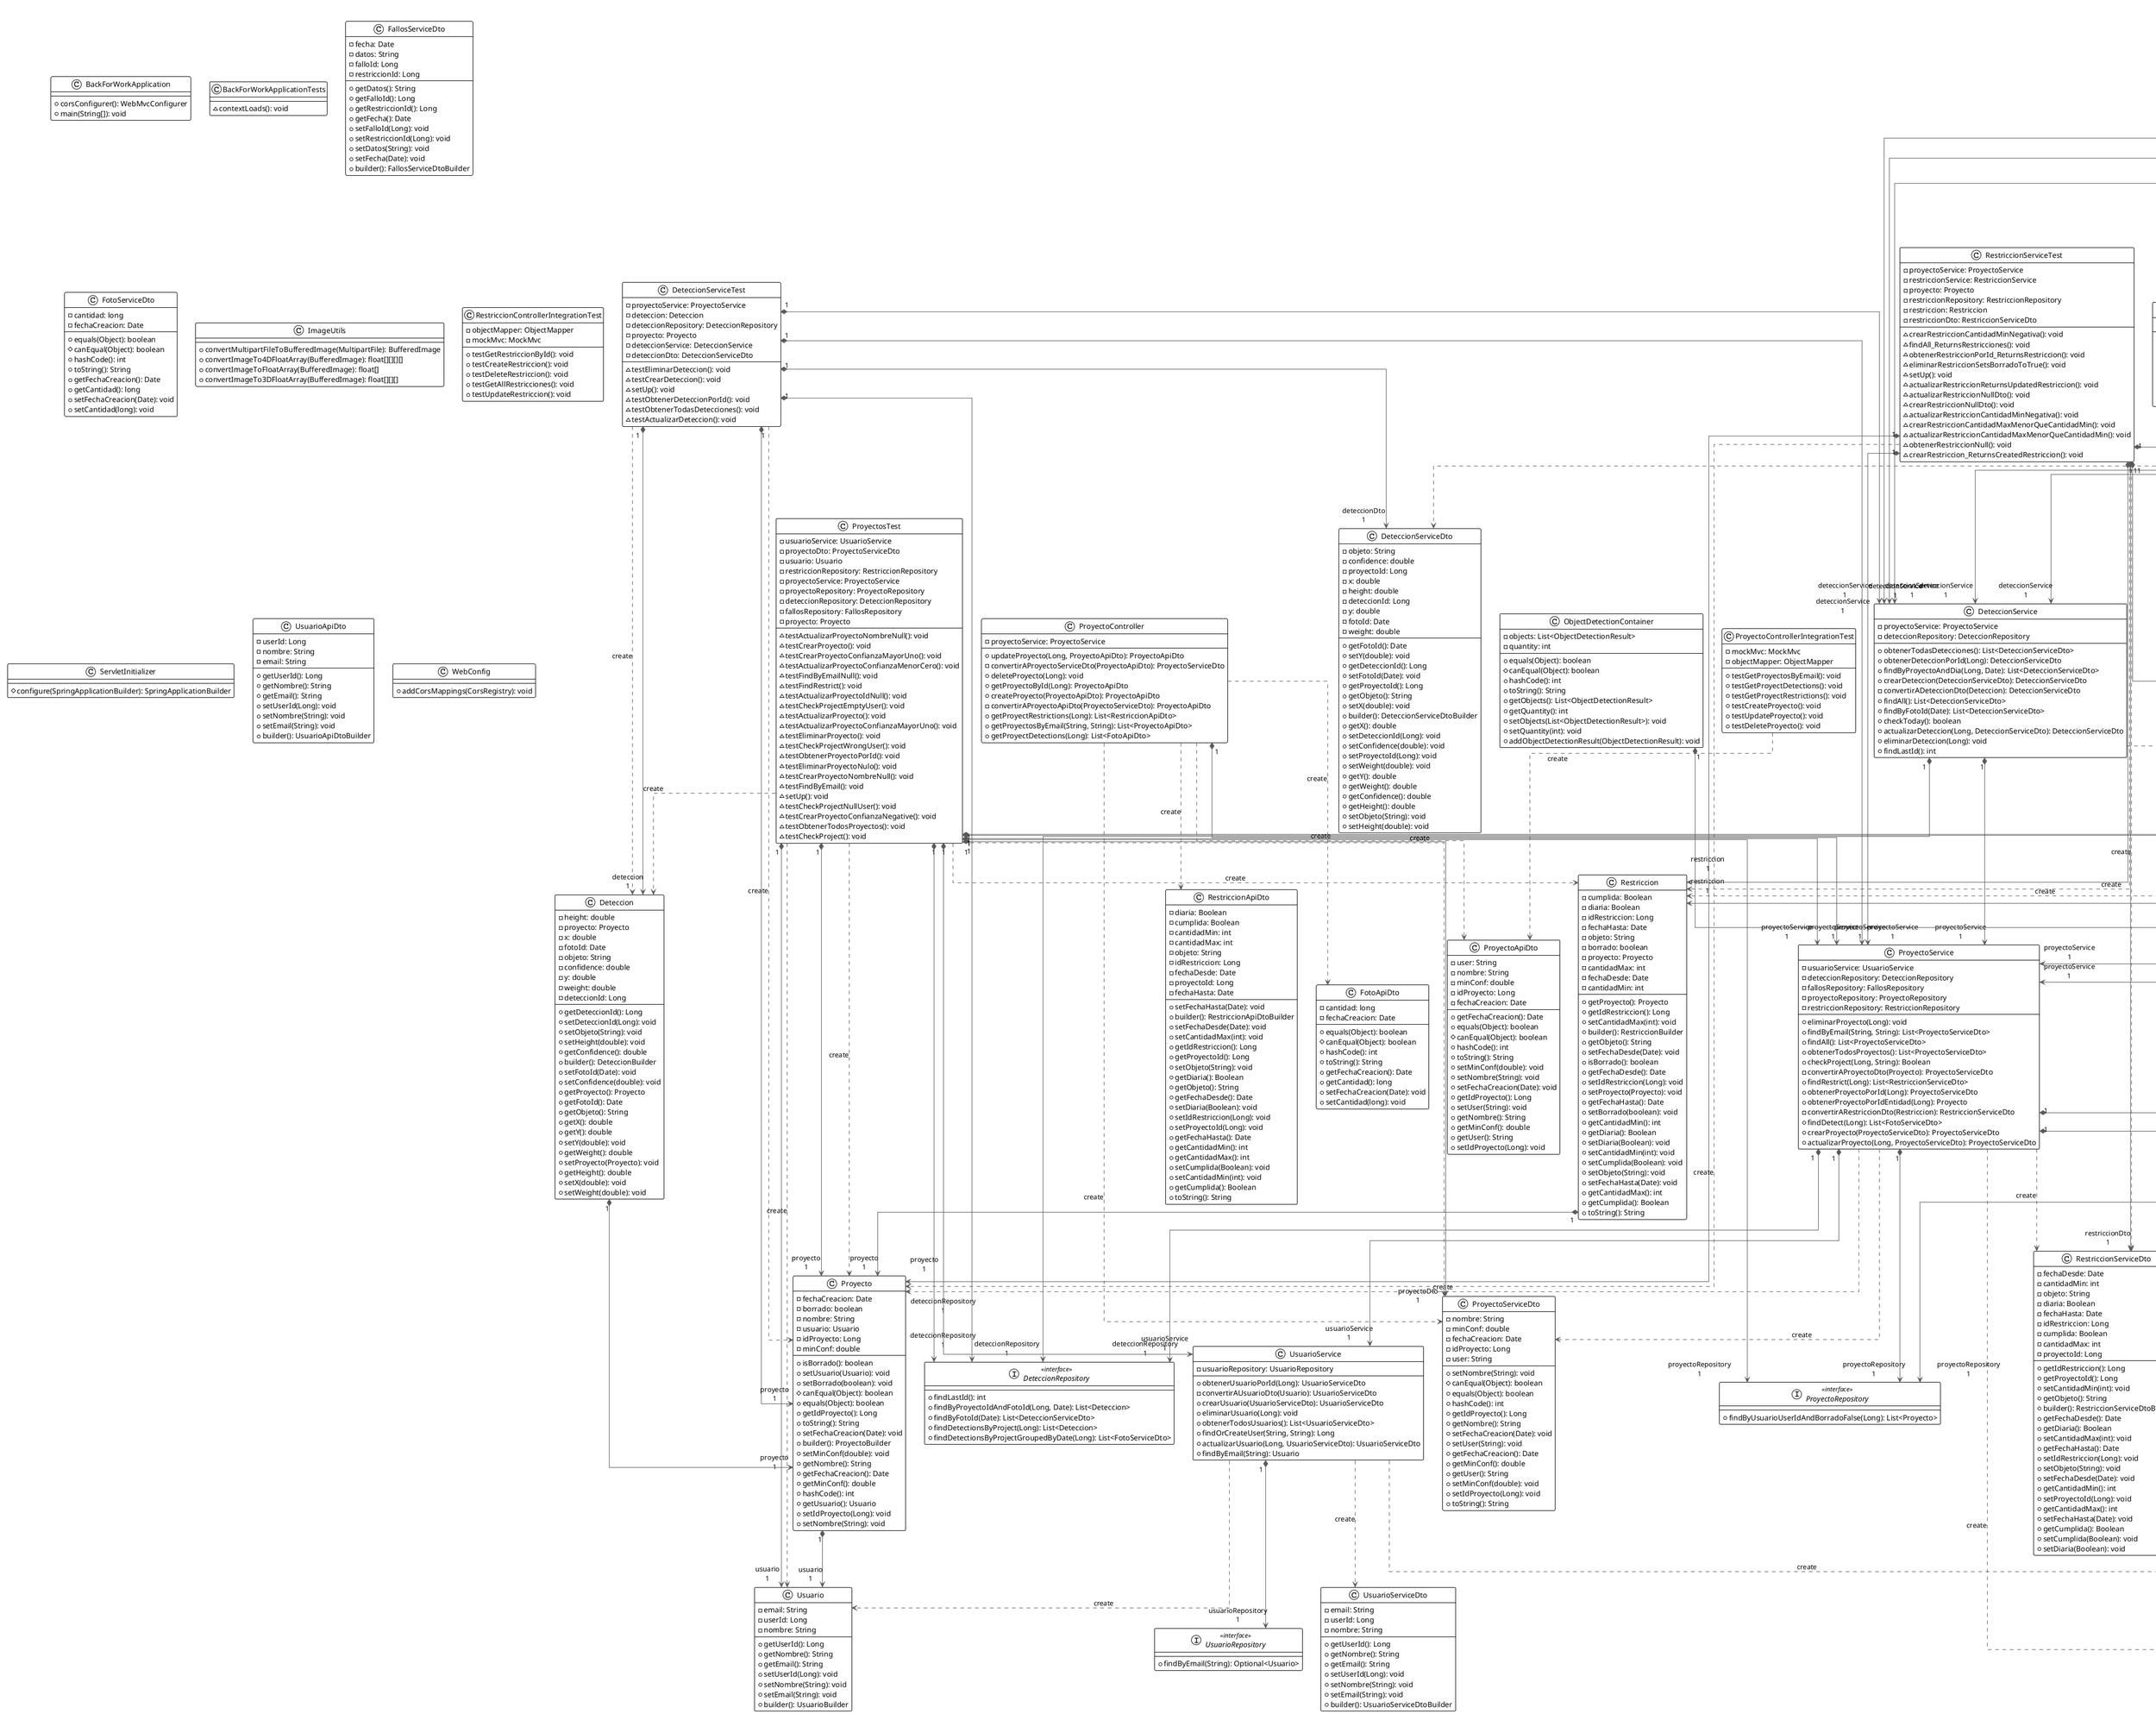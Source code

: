 @startuml

!theme plain
top to bottom direction
skinparam linetype ortho

class AnalisisReturnDto {
  - image: byte[]
  - detecciones: List<ObjectDetectionResult>
  + getDetecciones(): List<ObjectDetectionResult>
  + getImage(): byte[]
  + setDetecciones(List<ObjectDetectionResult>): void
  + setImage(byte[]): void
  + builder(): AnalisisReturnDtoBuilder
}
class AuthController {
  - tokenValidatorService: TokenValidatorService
  - proyectoService: ProyectoService
  + verifyToken(TokenRequestDto): TokenRequestDto
  + getProyectosByEmail(Long, String): Boolean
}
class BackForWorkApplication {
  + corsConfigurer(): WebMvcConfigurer
  + main(String[]): void
}
class BackForWorkApplicationTests {
  ~ contextLoads(): void
}
class Deteccion {
  - height: double
  - proyecto: Proyecto
  - x: double
  - fotoId: Date
  - objeto: String
  - confidence: double
  - y: double
  - weight: double
  - deteccionId: Long
  + getDeteccionId(): Long
  + setDeteccionId(Long): void
  + setObjeto(String): void
  + setHeight(double): void
  + getConfidence(): double
  + builder(): DeteccionBuilder
  + setFotoId(Date): void
  + setConfidence(double): void
  + getProyecto(): Proyecto
  + getFotoId(): Date
  + getObjeto(): String
  + getX(): double
  + getY(): double
  + setY(double): void
  + getWeight(): double
  + setProyecto(Proyecto): void
  + getHeight(): double
  + setX(double): void
  + setWeight(double): void
}
class DeteccionApiDto {
  - objeto: String
  - y: double
  - deteccionId: Long
  - x: double
  - fotoId: Date
  - proyectoId: Long
  - confidence: double
  - weight: double
  - height: double
  + getObjeto(): String
  + getDeteccionId(): Long
  + getConfidence(): double
  + setObjeto(String): void
  + setHeight(double): void
  + builder(): DeteccionApiDtoBuilder
  + getProyectoId(): Long
  + setFotoId(Date): void
  + setWeight(double): void
  + setConfidence(double): void
  + setY(double): void
  + getFotoId(): Date
  + getX(): double
  + getY(): double
  + setDeteccionId(Long): void
  + setX(double): void
  + setProyectoId(Long): void
  + getWeight(): double
  + getHeight(): double
}
class DeteccionController {
  - deteccionService: DeteccionService
  + updateDeteccion(Long, DeteccionApiDto): DeteccionApiDto
  + deleteDeteccion(Long): void
  - convertirADeteccionApiDto(DeteccionServiceDto): DeteccionApiDto
  + getDeteccionesByProyectoAndDia(Long, Date): List<DeteccionApiDto>
  + getDeteccionById(Long): DeteccionApiDto
  - convertirADeteccionServiceDto(DeteccionApiDto): DeteccionServiceDto
  + getAllDetecciones(): List<DeteccionApiDto>
  + createDeteccion(DeteccionApiDto): DeteccionApiDto
  + getDetectionsByFotoId(Date): List<DeteccionApiDto>
}
interface DeteccionRepository << interface >> {
  + findLastId(): int
  + findByProyectoIdAndFotoId(Long, Date): List<Deteccion>
  + findByFotoId(Date): List<DeteccionServiceDto>
  + findDetectionsByProject(Long): List<Deteccion>
  + findDetectionsByProjectGroupedByDate(Long): List<FotoServiceDto>
}
class DeteccionService {
  - proyectoService: ProyectoService
  - deteccionRepository: DeteccionRepository
  + obtenerTodasDetecciones(): List<DeteccionServiceDto>
  + obtenerDeteccionPorId(Long): DeteccionServiceDto
  + findByProyectoAndDia(Long, Date): List<DeteccionServiceDto>
  + crearDeteccion(DeteccionServiceDto): DeteccionServiceDto
  - convertirADeteccionDto(Deteccion): DeteccionServiceDto
  + findAll(): List<DeteccionServiceDto>
  + findByFotoId(Date): List<DeteccionServiceDto>
  + checkToday(): boolean
  + actualizarDeteccion(Long, DeteccionServiceDto): DeteccionServiceDto
  + eliminarDeteccion(Long): void
  + findLastId(): int
}
class DeteccionServiceDto {
  - objeto: String
  - confidence: double
  - proyectoId: Long
  - x: double
  - height: double
  - deteccionId: Long
  - y: double
  - fotoId: Date
  - weight: double
  + getFotoId(): Date
  + setY(double): void
  + getDeteccionId(): Long
  + setFotoId(Date): void
  + getProyectoId(): Long
  + getObjeto(): String
  + setX(double): void
  + builder(): DeteccionServiceDtoBuilder
  + getX(): double
  + setDeteccionId(Long): void
  + setConfidence(double): void
  + setProyectoId(Long): void
  + setWeight(double): void
  + getY(): double
  + getWeight(): double
  + getConfidence(): double
  + getHeight(): double
  + setObjeto(String): void
  + setHeight(double): void
}
class DeteccionServiceTest {
  - proyectoService: ProyectoService
  - deteccion: Deteccion
  - deteccionRepository: DeteccionRepository
  - proyecto: Proyecto
  - deteccionService: DeteccionService
  - deteccionDto: DeteccionServiceDto
  ~ testEliminarDeteccion(): void
  ~ testCrearDeteccion(): void
  ~ setUp(): void
  ~ testObtenerDeteccionPorId(): void
  ~ testObtenerTodasDetecciones(): void
  ~ testActualizarDeteccion(): void
}
class Fallo {
  - datos: String
  - fecha: Date
  - restriccion: Restriccion
  - falloId: Long
  + getRestriccion(): Restriccion
  + getFalloId(): Long
  + getDatos(): String
  + getFecha(): Date
  + setFalloId(Long): void
  + setRestriccion(Restriccion): void
  + setDatos(String): void
  + setFecha(Date): void
  + builder(): FalloBuilder
}
class FallosApiDto {
  - falloId: Long
  - datos: String
  - restriccionId: Long
  - fecha: Date
  + getFalloId(): Long
  + getRestriccionId(): Long
  + getDatos(): String
  + getFecha(): Date
  + setFalloId(Long): void
  + setRestriccionId(Long): void
  + setDatos(String): void
  + setFecha(Date): void
  + builder(): FallosApiDtoBuilder
}
class FallosController {
  - fallosService: FallosService
  + getProyectosByEmail(Long): List<FallosApiDto>
  + deleteFallo(Long): boolean
  - convertirApiDto(FallosServiceDto): FallosApiDto
}
class FallosControllerIntegrationTest {
  - mockMvc: MockMvc
  - fallosService: FallosService
  + testDeleteFallo(): void
  ~ setUp(): void
  + testGetFallosByRestriccion(): void
}
interface FallosRepository << interface >> {
  + findByRestriccion(Long): List<Fallo>
}
class FallosService {
  - fallosRepository: FallosRepository
  - restriccionRepository: RestriccionRepository
  + obtenerFalloPorId(Long): FallosServiceDto
  + eliminarFallo(Long): void
  - convertirAFallosDto(Fallo): FallosServiceDto
  + actualizarFallo(Long, FallosServiceDto): FallosServiceDto
  + crearFallo(FallosServiceDto): FallosServiceDto
  + obtenerTodosFallos(): List<FallosServiceDto>
  + obtenerTodosFallosRes(Long): List<FallosServiceDto>
}
class FallosServiceDto {
  - fecha: Date
  - datos: String
  - falloId: Long
  - restriccionId: Long
  + getDatos(): String
  + getFalloId(): Long
  + getRestriccionId(): Long
  + getFecha(): Date
  + setFalloId(Long): void
  + setRestriccionId(Long): void
  + setDatos(String): void
  + setFecha(Date): void
  + builder(): FallosServiceDtoBuilder
}
class FotoApiDto {
  - cantidad: long
  - fechaCreacion: Date
  + equals(Object): boolean
  # canEqual(Object): boolean
  + hashCode(): int
  + toString(): String
  + getFechaCreacion(): Date
  + getCantidad(): long
  + setFechaCreacion(Date): void
  + setCantidad(long): void
}
class FotoServiceDto {
  - cantidad: long
  - fechaCreacion: Date
  + equals(Object): boolean
  # canEqual(Object): boolean
  + hashCode(): int
  + toString(): String
  + getFechaCreacion(): Date
  + getCantidad(): long
  + setFechaCreacion(Date): void
  + setCantidad(long): void
}
class ImageUtils {
  + convertMultipartFileToBufferedImage(MultipartFile): BufferedImage
  + convertImageTo4DFloatArray(BufferedImage): float[][][][]
  + convertImageToFloatArray(BufferedImage): float[]
  + convertImageTo3DFloatArray(BufferedImage): float[][][]
}
class InvalidParameterException
class ObjectDetectionContainer {
  - objects: List<ObjectDetectionResult>
  - quantity: int
  + equals(Object): boolean
  # canEqual(Object): boolean
  + hashCode(): int
  + toString(): String
  + getObjects(): List<ObjectDetectionResult>
  + getQuantity(): int
  + setObjects(List<ObjectDetectionResult>): void
  + setQuantity(int): void
  + addObjectDetectionResult(ObjectDetectionResult): void
}
class ObjectDetectionController {
  - obj: ObjectDetectionService
  - deteccionService: DeteccionService
  + detectObjects(): List<ObjectPruebaDto>
  + getDetectionImage(MultipartFile, Long): AnalisisReturnDto
  - performObjectDetection(MultipartFile, Long): ObjetoImagen
  + detectObjects(MultipartFile, Long): ObjetoImagen
}
class ObjectDetectionControllerIntegrationTest {
  - mockMvc: MockMvc
  - objectDetectionService: ObjectDetectionService
  - deteccionService: DeteccionService
  ~ setUp(): void
  + testDetectObjectsEndpoint(): void
}
class ObjectDetectionResult {
  - y: double
  - height: double
  - idDeteccion: int
  - weight: double
  - x: double
  - confidence: double
  - label: String
  + equals(Object): boolean
  # canEqual(Object): boolean
  + setX(double): void
  + setHeight(double): void
  + setConfidence(double): void
  + setIdDeteccion(int): void
  + getIdDeteccion(): int
  + setLabel(String): void
  + hashCode(): int
  + toString(): String
  + getX(): double
  + setWeight(double): void
  + getY(): double
  + getLabel(): String
  + getWeight(): double
  + getConfidence(): double
  + setY(double): void
  + getHeight(): double
}
class ObjectDetectionService {
  - fallosRepository: FallosRepository
  - proyectoRepository: ProyectoRepository
  - imagen: BufferedImage
  - deteccionService: DeteccionService
  - restriccionRepository: RestriccionRepository
  - minConfig: double
  - idDeteccion: int
  + performVehicleDetection(MultipartFile, Long): List<ObjectDetectionResult>
  + performPalletDetection(MultipartFile, Long): List<ObjectDetectionResult>
  + performMontacargaDetection(MultipartFile, Long): List<ObjectDetectionResult>
  - calcularIoU(float[], float[]): float
  + performCamionDetection(MultipartFile, Long): List<ObjectDetectionResult>
  - maxConfidence(float, float): float
  + performConeDetection(MultipartFile, Long): List<ObjectDetectionResult>
  + performTuboDetection(MultipartFile, Long): List<ObjectDetectionResult>
  + performTaladroDeteccion(MultipartFile, Long): List<ObjectDetectionResult>
  + performAllDetections(MultipartFile, Long): ObjetoImagen
  + performPersonaDetection(MultipartFile, Long): List<ObjectDetectionResult>
  + encodeImageToBase64(BufferedImage): String?
  + performAllDetectionsAndReturnImage(MultipartFile, Long): AnalisisReturnDto
  + performPalaDetection(MultipartFile, Long): List<ObjectDetectionResult>
  - checkRestricciones(Long, List<ObjectDetectionResult>): String
  + resizeImage(BufferedImage, int, int): BufferedImage
  + performEstacionDetection(MultipartFile, Long): List<ObjectDetectionResult>
}
class ObjectDetectionServiceTest {
  - mockCamionImageFile: MockMultipartFile
  - deteccionService: DeteccionService
  - mockMontacargasImageFile: MockMultipartFile
  - mockObreroImageFile: MockMultipartFile
  - mockConeImageFile: MockMultipartFile
  - mockEstacionImageFile: MockMultipartFile
  - mockPalletImageFile: MockMultipartFile
  - detectionService: ObjectDetectionService
  ~ testPerformPalletDetection(): void
  - loadMockMultipartFile(String): MockMultipartFile
  ~ testPerformConeDetection(): void
  ~ testPerformObreroDetection(): void
  ~ setUp(): void
  ~ testPerformForkLiftDetection(): void
  ~ testPerformEstacionDetection(): void
  ~ testPerformVehicleDetection(): void
}
class ObjectPruebaDto {
  ~ nombre: String
  ~ apellido: String
  + equals(Object): boolean
  # canEqual(Object): boolean
  + hashCode(): int
  + toString(): String
  + getNombre(): String
  + getApellido(): String
  + setNombre(String): void
  + setApellido(String): void
}
class ObjetoImagen {
  - objetos: List<ObjectDetectionResult>
  - fallos: String
  - image: String
  + getObjetos(): List<ObjectDetectionResult>
  + getImage(): String
  + getFallos(): String
  + setObjetos(List<ObjectDetectionResult>): void
  + setImage(String): void
  + setFallos(String): void
  + builder(): ObjetoImagenBuilder
}
class Proyecto {
  - fechaCreacion: Date
  - borrado: boolean
  - nombre: String
  - usuario: Usuario
  - idProyecto: Long
  - minConf: double
  + isBorrado(): boolean
  + setUsuario(Usuario): void
  + setBorrado(boolean): void
  # canEqual(Object): boolean
  + equals(Object): boolean
  + getIdProyecto(): Long
  + toString(): String
  + setFechaCreacion(Date): void
  + builder(): ProyectoBuilder
  + setMinConf(double): void
  + getNombre(): String
  + getFechaCreacion(): Date
  + getMinConf(): double
  + hashCode(): int
  + getUsuario(): Usuario
  + setIdProyecto(Long): void
  + setNombre(String): void
}
class ProyectoApiDto {
  - user: String
  - nombre: String
  - minConf: double
  - idProyecto: Long
  - fechaCreacion: Date
  + getFechaCreacion(): Date
  + equals(Object): boolean
  # canEqual(Object): boolean
  + hashCode(): int
  + toString(): String
  + setMinConf(double): void
  + setNombre(String): void
  + setFechaCreacion(Date): void
  + getIdProyecto(): Long
  + setUser(String): void
  + getNombre(): String
  + getMinConf(): double
  + getUser(): String
  + setIdProyecto(Long): void
}
class ProyectoController {
  - proyectoService: ProyectoService
  + updateProyecto(Long, ProyectoApiDto): ProyectoApiDto
  - convertirAProyectoServiceDto(ProyectoApiDto): ProyectoServiceDto
  + deleteProyecto(Long): void
  + getProyectoById(Long): ProyectoApiDto
  + createProyecto(ProyectoApiDto): ProyectoApiDto
  - convertirAProyectoApiDto(ProyectoServiceDto): ProyectoApiDto
  + getProyectRestrictions(Long): List<RestriccionApiDto>
  + getProyectosByEmail(String, String): List<ProyectoApiDto>
  + getProyectDetections(Long): List<FotoApiDto>
}
class ProyectoControllerIntegrationTest {
  - mockMvc: MockMvc
  - objectMapper: ObjectMapper
  + testGetProyectosByEmail(): void
  + testGetProyectDetections(): void
  + testGetProyectRestrictions(): void
  + testCreateProyecto(): void
  + testUpdateProyecto(): void
  + testDeleteProyecto(): void
}
interface ProyectoRepository << interface >> {
  + findByUsuarioUserIdAndBorradoFalse(Long): List<Proyecto>
}
class ProyectoService {
  - usuarioService: UsuarioService
  - deteccionRepository: DeteccionRepository
  - fallosRepository: FallosRepository
  - proyectoRepository: ProyectoRepository
  - restriccionRepository: RestriccionRepository
  + eliminarProyecto(Long): void
  + findByEmail(String, String): List<ProyectoServiceDto>
  + findAll(): List<ProyectoServiceDto>
  + obtenerTodosProyectos(): List<ProyectoServiceDto>
  + checkProject(Long, String): Boolean
  - convertirAProyectoDto(Proyecto): ProyectoServiceDto
  + findRestrict(Long): List<RestriccionServiceDto>
  + obtenerProyectoPorId(Long): ProyectoServiceDto
  + obtenerProyectoPorIdEntidad(Long): Proyecto
  - convertirARestriccionDto(Restriccion): RestriccionServiceDto
  + findDetect(Long): List<FotoServiceDto>
  + crearProyecto(ProyectoServiceDto): ProyectoServiceDto
  + actualizarProyecto(Long, ProyectoServiceDto): ProyectoServiceDto
}
class ProyectoServiceDto {
  - nombre: String
  - minConf: double
  - fechaCreacion: Date
  - idProyecto: Long
  - user: String
  + setNombre(String): void
  # canEqual(Object): boolean
  + equals(Object): boolean
  + hashCode(): int
  + getIdProyecto(): Long
  + getNombre(): String
  + setFechaCreacion(Date): void
  + setUser(String): void
  + getFechaCreacion(): Date
  + getMinConf(): double
  + getUser(): String
  + setMinConf(double): void
  + setIdProyecto(Long): void
  + toString(): String
}
class ProyectosTest {
  - usuarioService: UsuarioService
  - proyectoDto: ProyectoServiceDto
  - usuario: Usuario
  - restriccionRepository: RestriccionRepository
  - proyectoService: ProyectoService
  - proyectoRepository: ProyectoRepository
  - deteccionRepository: DeteccionRepository
  - fallosRepository: FallosRepository
  - proyecto: Proyecto
  ~ testActualizarProyectoNombreNull(): void
  ~ testCrearProyecto(): void
  ~ testCrearProyectoConfianzaMayorUno(): void
  ~ testActualizarProyectoConfianzaMenorCero(): void
  ~ testFindByEmailNull(): void
  ~ testFindRestrict(): void
  ~ testActualizarProyectoIdNull(): void
  ~ testCheckProjectEmptyUser(): void
  ~ testActualizarProyecto(): void
  ~ testActualizarProyectoConfianzaMayorUno(): void
  ~ testEliminarProyecto(): void
  ~ testCheckProjectWrongUser(): void
  ~ testObtenerProyectoPorId(): void
  ~ testEliminarProyectoNulo(): void
  ~ testCrearProyectoNombreNull(): void
  ~ testFindByEmail(): void
  ~ setUp(): void
  ~ testCheckProjectNullUser(): void
  ~ testCrearProyectoConfianzaNegative(): void
  ~ testObtenerTodosProyectos(): void
  ~ testCheckProject(): void
}
class Restriccion {
  - cumplida: Boolean
  - diaria: Boolean
  - idRestriccion: Long
  - fechaHasta: Date
  - objeto: String
  - borrado: boolean
  - proyecto: Proyecto
  - cantidadMax: int
  - fechaDesde: Date
  - cantidadMin: int
  + getProyecto(): Proyecto
  + getIdRestriccion(): Long
  + setCantidadMax(int): void
  + builder(): RestriccionBuilder
  + getObjeto(): String
  + setFechaDesde(Date): void
  + isBorrado(): boolean
  + getFechaDesde(): Date
  + setIdRestriccion(Long): void
  + setProyecto(Proyecto): void
  + getFechaHasta(): Date
  + setBorrado(boolean): void
  + getCantidadMin(): int
  + getDiaria(): Boolean
  + setDiaria(Boolean): void
  + setCantidadMin(int): void
  + setCumplida(Boolean): void
  + setObjeto(String): void
  + setFechaHasta(Date): void
  + getCantidadMax(): int
  + getCumplida(): Boolean
  + toString(): String
}
class RestriccionApiDto {
  - diaria: Boolean
  - cumplida: Boolean
  - cantidadMin: int
  - cantidadMax: int
  - objeto: String
  - idRestriccion: Long
  - fechaDesde: Date
  - proyectoId: Long
  - fechaHasta: Date
  + setFechaHasta(Date): void
  + builder(): RestriccionApiDtoBuilder
  + setFechaDesde(Date): void
  + setCantidadMax(int): void
  + getIdRestriccion(): Long
  + getProyectoId(): Long
  + setObjeto(String): void
  + getDiaria(): Boolean
  + getObjeto(): String
  + getFechaDesde(): Date
  + setDiaria(Boolean): void
  + setIdRestriccion(Long): void
  + setProyectoId(Long): void
  + getFechaHasta(): Date
  + getCantidadMin(): int
  + getCantidadMax(): int
  + setCumplida(Boolean): void
  + setCantidadMin(int): void
  + getCumplida(): Boolean
  + toString(): String
}
class RestriccionController {
  - restriccionService: RestriccionService
  + getRestriccionById(Long): RestriccionApiDto
  + createRestriccion(RestriccionApiDto): RestriccionApiDto
  + getAllRestricciones(): List<RestriccionApiDto>
  + updateRestriccion(Long, RestriccionApiDto): RestriccionApiDto
  + deleteRestriccion(Long): void
  - convertirARestriccionApiDto(RestriccionServiceDto): RestriccionApiDto
  - convertirARestriccionServiceDto(RestriccionApiDto): RestriccionServiceDto
}
class RestriccionControllerIntegrationTest {
  - objectMapper: ObjectMapper
  - mockMvc: MockMvc
  + testGetRestriccionById(): void
  + testCreateRestriccion(): void
  + testDeleteRestriccion(): void
  + testGetAllRestricciones(): void
  + testUpdateRestriccion(): void
}
interface RestriccionRepository << interface >> {
  + findRestrictionsByProjectEntity(Long): List<Restriccion>
  + findRestrictionsByProject(Long): List<RestriccionServiceDto>
  + findRestrictionsByProjectDaily(Long): List<Restriccion>
}
class RestriccionService {
  - restriccionRepository: RestriccionRepository
  - proyectoService: ProyectoService
  - convertirARestriccionDto(Restriccion): RestriccionServiceDto
  + actualizarRestriccion(Long, RestriccionServiceDto): RestriccionServiceDto
  + eliminarRestriccion(Long): void
  + findAll(): List<RestriccionServiceDto>
  + obtenerRestriccionPorId(Long): RestriccionServiceDto
  + crearRestriccion(RestriccionServiceDto): RestriccionServiceDto
}
class RestriccionServiceDto {
  - fechaDesde: Date
  - cantidadMin: int
  - objeto: String
  - diaria: Boolean
  - fechaHasta: Date
  - idRestriccion: Long
  - cumplida: Boolean
  - cantidadMax: int
  - proyectoId: Long
  + getIdRestriccion(): Long
  + getProyectoId(): Long
  + setCantidadMin(int): void
  + getObjeto(): String
  + builder(): RestriccionServiceDtoBuilder
  + getFechaDesde(): Date
  + getDiaria(): Boolean
  + setCantidadMax(int): void
  + getFechaHasta(): Date
  + setIdRestriccion(Long): void
  + setObjeto(String): void
  + setFechaDesde(Date): void
  + getCantidadMin(): int
  + setProyectoId(Long): void
  + getCantidadMax(): int
  + setFechaHasta(Date): void
  + getCumplida(): Boolean
  + setCumplida(Boolean): void
  + setDiaria(Boolean): void
}
class RestriccionServiceTest {
  - proyectoService: ProyectoService
  - restriccionService: RestriccionService
  - proyecto: Proyecto
  - restriccionRepository: RestriccionRepository
  - restriccion: Restriccion
  - restriccionDto: RestriccionServiceDto
  ~ crearRestriccionCantidadMinNegativa(): void
  ~ findAll_ReturnsRestricciones(): void
  ~ obtenerRestriccionPorId_ReturnsRestriccion(): void
  ~ eliminarRestriccionSetsBorradoToTrue(): void
  ~ setUp(): void
  ~ actualizarRestriccionReturnsUpdatedRestriccion(): void
  ~ actualizarRestriccionNullDto(): void
  ~ crearRestriccionNullDto(): void
  ~ actualizarRestriccionCantidadMinNegativa(): void
  ~ crearRestriccionCantidadMaxMenorQueCantidadMin(): void
  ~ actualizarRestriccionCantidadMaxMenorQueCantidadMin(): void
  ~ obtenerRestriccionNull(): void
  ~ crearRestriccion_ReturnsCreatedRestriccion(): void
}
class ServletInitializer {
  # configure(SpringApplicationBuilder): SpringApplicationBuilder
}
class TokenRequestDto {
  - token: String
  + equals(Object): boolean
  # canEqual(Object): boolean
  + hashCode(): int
  + toString(): String
  + getToken(): String
  + setToken(String): void
}
class TokenValidatorService {
  - CLIENT_ID: String
  + verify(String): String
}
class Usuario {
  - email: String
  - userId: Long
  - nombre: String
  + getUserId(): Long
  + getNombre(): String
  + getEmail(): String
  + setUserId(Long): void
  + setNombre(String): void
  + setEmail(String): void
  + builder(): UsuarioBuilder
}
class UsuarioApiDto {
  - userId: Long
  - nombre: String
  - email: String
  + getUserId(): Long
  + getNombre(): String
  + getEmail(): String
  + setUserId(Long): void
  + setNombre(String): void
  + setEmail(String): void
  + builder(): UsuarioApiDtoBuilder
}
interface UsuarioRepository << interface >> {
  + findByEmail(String): Optional<Usuario>
}
class UsuarioService {
  - usuarioRepository: UsuarioRepository
  + obtenerUsuarioPorId(Long): UsuarioServiceDto
  - convertirAUsuarioDto(Usuario): UsuarioServiceDto
  + crearUsuario(UsuarioServiceDto): UsuarioServiceDto
  + eliminarUsuario(Long): void
  + obtenerTodosUsuarios(): List<UsuarioServiceDto>
  + findOrCreateUser(String, String): Long
  + actualizarUsuario(Long, UsuarioServiceDto): UsuarioServiceDto
  + findByEmail(String): Usuario
}
class UsuarioServiceDto {
  - email: String
  - userId: Long
  - nombre: String
  + getUserId(): Long
  + getNombre(): String
  + getEmail(): String
  + setUserId(Long): void
  + setNombre(String): void
  + setEmail(String): void
  + builder(): UsuarioServiceDtoBuilder
}
class WebConfig {
  + addCorsMappings(CorsRegistry): void
}

AnalisisReturnDto                        "1" *-[#595959,plain]-> "detecciones\n*" ObjectDetectionResult                    
AuthController                           "1" *-[#595959,plain]-> "proyectoService\n1" ProyectoService                          
AuthController                            -[#595959,dashed]->  TokenRequestDto                          : "«create»"
AuthController                           "1" *-[#595959,plain]-> "tokenValidatorService\n1" TokenValidatorService                    
Deteccion                                "1" *-[#595959,plain]-> "proyecto\n1" Proyecto                                 
DeteccionController                       -[#595959,dashed]->  DeteccionApiDto                          : "«create»"
DeteccionController                      "1" *-[#595959,plain]-> "deteccionService\n1" DeteccionService                         
DeteccionService                         "1" *-[#595959,plain]-> "deteccionRepository\n1" DeteccionRepository                      
DeteccionService                          -[#595959,dashed]->  InvalidParameterException                : "«create»"
DeteccionService                         "1" *-[#595959,plain]-> "proyectoService\n1" ProyectoService                          
DeteccionServiceTest                      -[#595959,dashed]->  Deteccion                                : "«create»"
DeteccionServiceTest                     "1" *-[#595959,plain]-> "deteccion\n1" Deteccion                                
DeteccionServiceTest                     "1" *-[#595959,plain]-> "deteccionRepository\n1" DeteccionRepository                      
DeteccionServiceTest                     "1" *-[#595959,plain]-> "deteccionService\n1" DeteccionService                         
DeteccionServiceTest                     "1" *-[#595959,plain]-> "deteccionDto\n1" DeteccionServiceDto                      
DeteccionServiceTest                      -[#595959,dashed]->  Proyecto                                 : "«create»"
DeteccionServiceTest                     "1" *-[#595959,plain]-> "proyecto\n1" Proyecto                                 
DeteccionServiceTest                     "1" *-[#595959,plain]-> "proyectoService\n1" ProyectoService                          
Fallo                                    "1" *-[#595959,plain]-> "restriccion\n1" Restriccion                              
FallosController                          -[#595959,dashed]->  FallosApiDto                             : "«create»"
FallosController                         "1" *-[#595959,plain]-> "fallosService\n1" FallosService                            
FallosControllerIntegrationTest          "1" *-[#595959,plain]-> "fallosService\n1" FallosService                            
FallosService                             -[#595959,dashed]->  Fallo                                    : "«create»"
FallosService                            "1" *-[#595959,plain]-> "fallosRepository\n1" FallosRepository                         
FallosService                             -[#595959,dashed]->  InvalidParameterException                : "«create»"
FallosService                            "1" *-[#595959,plain]-> "restriccionRepository\n1" RestriccionRepository                    
ObjectDetectionContainer                 "1" *-[#595959,plain]-> "objects\n*" ObjectDetectionResult                    
ObjectDetectionController                "1" *-[#595959,plain]-> "deteccionService\n1" DeteccionService                         
ObjectDetectionController                "1" *-[#595959,plain]-> "obj\n1" ObjectDetectionService                   
ObjectDetectionController                 -[#595959,dashed]->  ObjectPruebaDto                          : "«create»"
ObjectDetectionControllerIntegrationTest "1" *-[#595959,plain]-> "deteccionService\n1" DeteccionService                         
ObjectDetectionControllerIntegrationTest "1" *-[#595959,plain]-> "objectDetectionService\n1" ObjectDetectionService                   
ObjectDetectionService                    -[#595959,dashed]->  AnalisisReturnDto                        : "«create»"
ObjectDetectionService                   "1" *-[#595959,plain]-> "deteccionService\n1" DeteccionService                         
ObjectDetectionService                    -[#595959,dashed]->  DeteccionServiceDto                      : "«create»"
ObjectDetectionService                   "1" *-[#595959,plain]-> "fallosRepository\n1" FallosRepository                         
ObjectDetectionService                    -[#595959,dashed]->  ObjectDetectionResult                    : "«create»"
ObjectDetectionService                    -[#595959,dashed]->  ObjetoImagen                             : "«create»"
ObjectDetectionService                   "1" *-[#595959,plain]-> "proyectoRepository\n1" ProyectoRepository                       
ObjectDetectionService                   "1" *-[#595959,plain]-> "restriccionRepository\n1" RestriccionRepository                    
ObjectDetectionServiceTest               "1" *-[#595959,plain]-> "deteccionService\n1" DeteccionService                         
ObjectDetectionServiceTest               "1" *-[#595959,plain]-> "detectionService\n1" ObjectDetectionService                   
ObjetoImagen                             "1" *-[#595959,plain]-> "objetos\n*" ObjectDetectionResult                    
Proyecto                                 "1" *-[#595959,plain]-> "usuario\n1" Usuario                                  
ProyectoController                        -[#595959,dashed]->  FotoApiDto                               : "«create»"
ProyectoController                        -[#595959,dashed]->  ProyectoApiDto                           : "«create»"
ProyectoController                       "1" *-[#595959,plain]-> "proyectoService\n1" ProyectoService                          
ProyectoController                        -[#595959,dashed]->  ProyectoServiceDto                       : "«create»"
ProyectoController                        -[#595959,dashed]->  RestriccionApiDto                        : "«create»"
ProyectoControllerIntegrationTest         -[#595959,dashed]->  ProyectoApiDto                           : "«create»"
ProyectoService                          "1" *-[#595959,plain]-> "deteccionRepository\n1" DeteccionRepository                      
ProyectoService                          "1" *-[#595959,plain]-> "fallosRepository\n1" FallosRepository                         
ProyectoService                           -[#595959,dashed]->  InvalidParameterException                : "«create»"
ProyectoService                           -[#595959,dashed]->  Proyecto                                 : "«create»"
ProyectoService                          "1" *-[#595959,plain]-> "proyectoRepository\n1" ProyectoRepository                       
ProyectoService                           -[#595959,dashed]->  ProyectoServiceDto                       : "«create»"
ProyectoService                          "1" *-[#595959,plain]-> "restriccionRepository\n1" RestriccionRepository                    
ProyectoService                           -[#595959,dashed]->  RestriccionServiceDto                    : "«create»"
ProyectoService                          "1" *-[#595959,plain]-> "usuarioService\n1" UsuarioService                           
ProyectosTest                             -[#595959,dashed]->  Deteccion                                : "«create»"
ProyectosTest                            "1" *-[#595959,plain]-> "deteccionRepository\n1" DeteccionRepository                      
ProyectosTest                            "1" *-[#595959,plain]-> "fallosRepository\n1" FallosRepository                         
ProyectosTest                            "1" *-[#595959,plain]-> "proyecto\n1" Proyecto                                 
ProyectosTest                             -[#595959,dashed]->  Proyecto                                 : "«create»"
ProyectosTest                            "1" *-[#595959,plain]-> "proyectoRepository\n1" ProyectoRepository                       
ProyectosTest                            "1" *-[#595959,plain]-> "proyectoService\n1" ProyectoService                          
ProyectosTest                             -[#595959,dashed]->  ProyectoServiceDto                       : "«create»"
ProyectosTest                            "1" *-[#595959,plain]-> "proyectoDto\n1" ProyectoServiceDto                       
ProyectosTest                             -[#595959,dashed]->  Restriccion                              : "«create»"
ProyectosTest                            "1" *-[#595959,plain]-> "restriccionRepository\n1" RestriccionRepository                    
ProyectosTest                            "1" *-[#595959,plain]-> "usuario\n1" Usuario                                  
ProyectosTest                             -[#595959,dashed]->  Usuario                                  : "«create»"
ProyectosTest                            "1" *-[#595959,plain]-> "usuarioService\n1" UsuarioService                           
Restriccion                              "1" *-[#595959,plain]-> "proyecto\n1" Proyecto                                 
RestriccionController                    "1" *-[#595959,plain]-> "restriccionService\n1" RestriccionService                       
RestriccionService                        -[#595959,dashed]->  InvalidParameterException                : "«create»"
RestriccionService                       "1" *-[#595959,plain]-> "proyectoService\n1" ProyectoService                          
RestriccionService                        -[#595959,dashed]->  Restriccion                              : "«create»"
RestriccionService                       "1" *-[#595959,plain]-> "restriccionRepository\n1" RestriccionRepository                    
RestriccionServiceTest                   "1" *-[#595959,plain]-> "proyecto\n1" Proyecto                                 
RestriccionServiceTest                    -[#595959,dashed]->  Proyecto                                 : "«create»"
RestriccionServiceTest                   "1" *-[#595959,plain]-> "proyectoService\n1" ProyectoService                          
RestriccionServiceTest                   "1" *-[#595959,plain]-> "restriccion\n1" Restriccion                              
RestriccionServiceTest                    -[#595959,dashed]->  Restriccion                              : "«create»"
RestriccionServiceTest                   "1" *-[#595959,plain]-> "restriccionRepository\n1" RestriccionRepository                    
RestriccionServiceTest                   "1" *-[#595959,plain]-> "restriccionService\n1" RestriccionService                       
RestriccionServiceTest                   "1" *-[#595959,plain]-> "restriccionDto\n1" RestriccionServiceDto                    
RestriccionServiceTest                    -[#595959,dashed]->  RestriccionServiceDto                    : "«create»"
TokenValidatorService                     -[#595959,dashed]->  InvalidParameterException                : "«create»"
UsuarioService                            -[#595959,dashed]->  InvalidParameterException                : "«create»"
UsuarioService                            -[#595959,dashed]->  Usuario                                  : "«create»"
UsuarioService                           "1" *-[#595959,plain]-> "usuarioRepository\n1" UsuarioRepository                        
UsuarioService                            -[#595959,dashed]->  UsuarioServiceDto                        : "«create»"
@enduml
